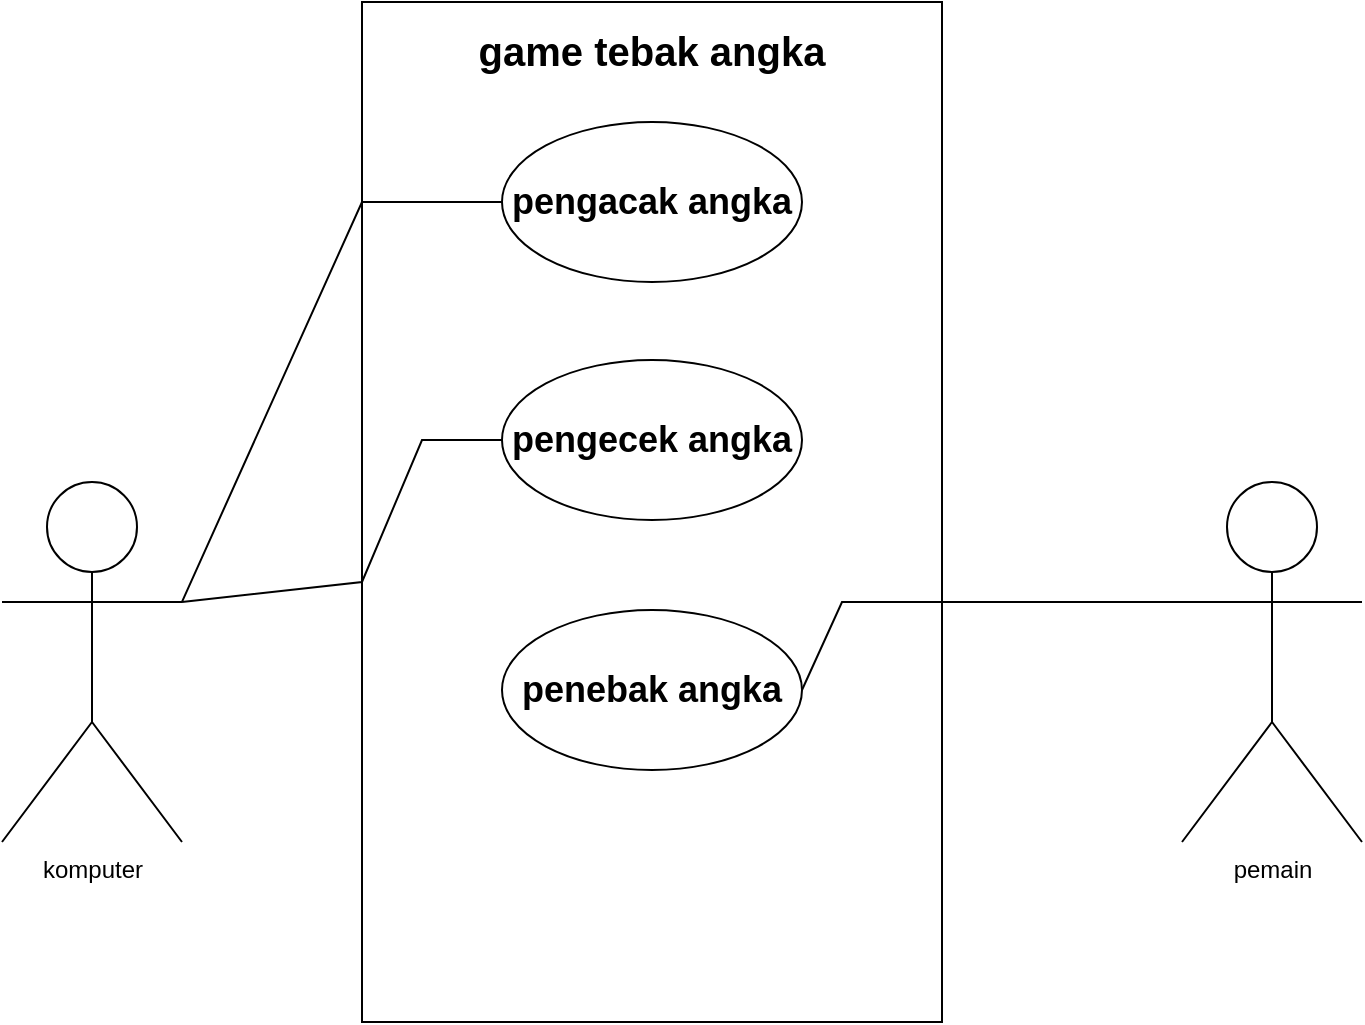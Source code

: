 <mxfile version="21.6.9" type="github">
  <diagram name="Page-1" id="fkf_0MzLQ-LXU-uPIASA">
    <mxGraphModel dx="954" dy="579" grid="1" gridSize="10" guides="1" tooltips="1" connect="1" arrows="1" fold="1" page="1" pageScale="1" pageWidth="850" pageHeight="1100" math="0" shadow="0">
      <root>
        <mxCell id="0" />
        <mxCell id="1" parent="0" />
        <mxCell id="e4HRmAb5uQ789pObGgQE-10" value="&lt;div style=&quot;font-size: 20px;&quot;&gt;game tebak angka&lt;/div&gt;" style="rounded=0;whiteSpace=wrap;html=1;horizontal=1;verticalAlign=top;fontStyle=1;spacing=8;spacingBottom=0;spacingLeft=0;fontSize=20;" vertex="1" parent="1">
          <mxGeometry x="280" y="40" width="290" height="510" as="geometry" />
        </mxCell>
        <mxCell id="e4HRmAb5uQ789pObGgQE-23" value="pengacak angka" style="ellipse;whiteSpace=wrap;html=1;fontSize=18;fontStyle=1" vertex="1" parent="1">
          <mxGeometry x="350" y="100" width="150" height="80" as="geometry" />
        </mxCell>
        <mxCell id="e4HRmAb5uQ789pObGgQE-24" value="pengecek angka" style="ellipse;whiteSpace=wrap;html=1;fontSize=18;fontStyle=1" vertex="1" parent="1">
          <mxGeometry x="350" y="219" width="150" height="80" as="geometry" />
        </mxCell>
        <mxCell id="e4HRmAb5uQ789pObGgQE-25" value="penebak angka" style="ellipse;whiteSpace=wrap;html=1;fontSize=18;fontStyle=1" vertex="1" parent="1">
          <mxGeometry x="350" y="344" width="150" height="80" as="geometry" />
        </mxCell>
        <mxCell id="e4HRmAb5uQ789pObGgQE-26" value="pemain" style="shape=umlActor;verticalLabelPosition=bottom;verticalAlign=top;html=1;outlineConnect=0;" vertex="1" parent="1">
          <mxGeometry x="690" y="280" width="90" height="180" as="geometry" />
        </mxCell>
        <mxCell id="e4HRmAb5uQ789pObGgQE-27" value="komputer" style="shape=umlActor;verticalLabelPosition=bottom;verticalAlign=top;html=1;outlineConnect=0;" vertex="1" parent="1">
          <mxGeometry x="100" y="280" width="90" height="180" as="geometry" />
        </mxCell>
        <mxCell id="e4HRmAb5uQ789pObGgQE-28" value="" style="endArrow=none;html=1;rounded=0;entryX=0;entryY=0.5;entryDx=0;entryDy=0;exitX=1;exitY=0.333;exitDx=0;exitDy=0;exitPerimeter=0;" edge="1" parent="1" source="e4HRmAb5uQ789pObGgQE-27" target="e4HRmAb5uQ789pObGgQE-23">
          <mxGeometry width="50" height="50" relative="1" as="geometry">
            <mxPoint x="380" y="340" as="sourcePoint" />
            <mxPoint x="430" y="290" as="targetPoint" />
            <Array as="points">
              <mxPoint x="280" y="140" />
            </Array>
          </mxGeometry>
        </mxCell>
        <mxCell id="e4HRmAb5uQ789pObGgQE-29" value="" style="endArrow=none;html=1;rounded=0;entryX=0;entryY=0.5;entryDx=0;entryDy=0;" edge="1" parent="1" target="e4HRmAb5uQ789pObGgQE-24">
          <mxGeometry width="50" height="50" relative="1" as="geometry">
            <mxPoint x="190" y="340" as="sourcePoint" />
            <mxPoint x="280" y="343.996" as="targetPoint" />
            <Array as="points">
              <mxPoint x="280" y="330" />
              <mxPoint x="310" y="259" />
            </Array>
          </mxGeometry>
        </mxCell>
        <mxCell id="e4HRmAb5uQ789pObGgQE-30" value="" style="endArrow=none;html=1;rounded=0;entryX=0;entryY=0.333;entryDx=0;entryDy=0;exitX=1;exitY=0.5;exitDx=0;exitDy=0;entryPerimeter=0;" edge="1" parent="1" source="e4HRmAb5uQ789pObGgQE-25" target="e4HRmAb5uQ789pObGgQE-26">
          <mxGeometry width="50" height="50" relative="1" as="geometry">
            <mxPoint x="520" y="401" as="sourcePoint" />
            <mxPoint x="680" y="320" as="targetPoint" />
            <Array as="points">
              <mxPoint x="520" y="340" />
              <mxPoint x="570" y="340" />
            </Array>
          </mxGeometry>
        </mxCell>
      </root>
    </mxGraphModel>
  </diagram>
</mxfile>
